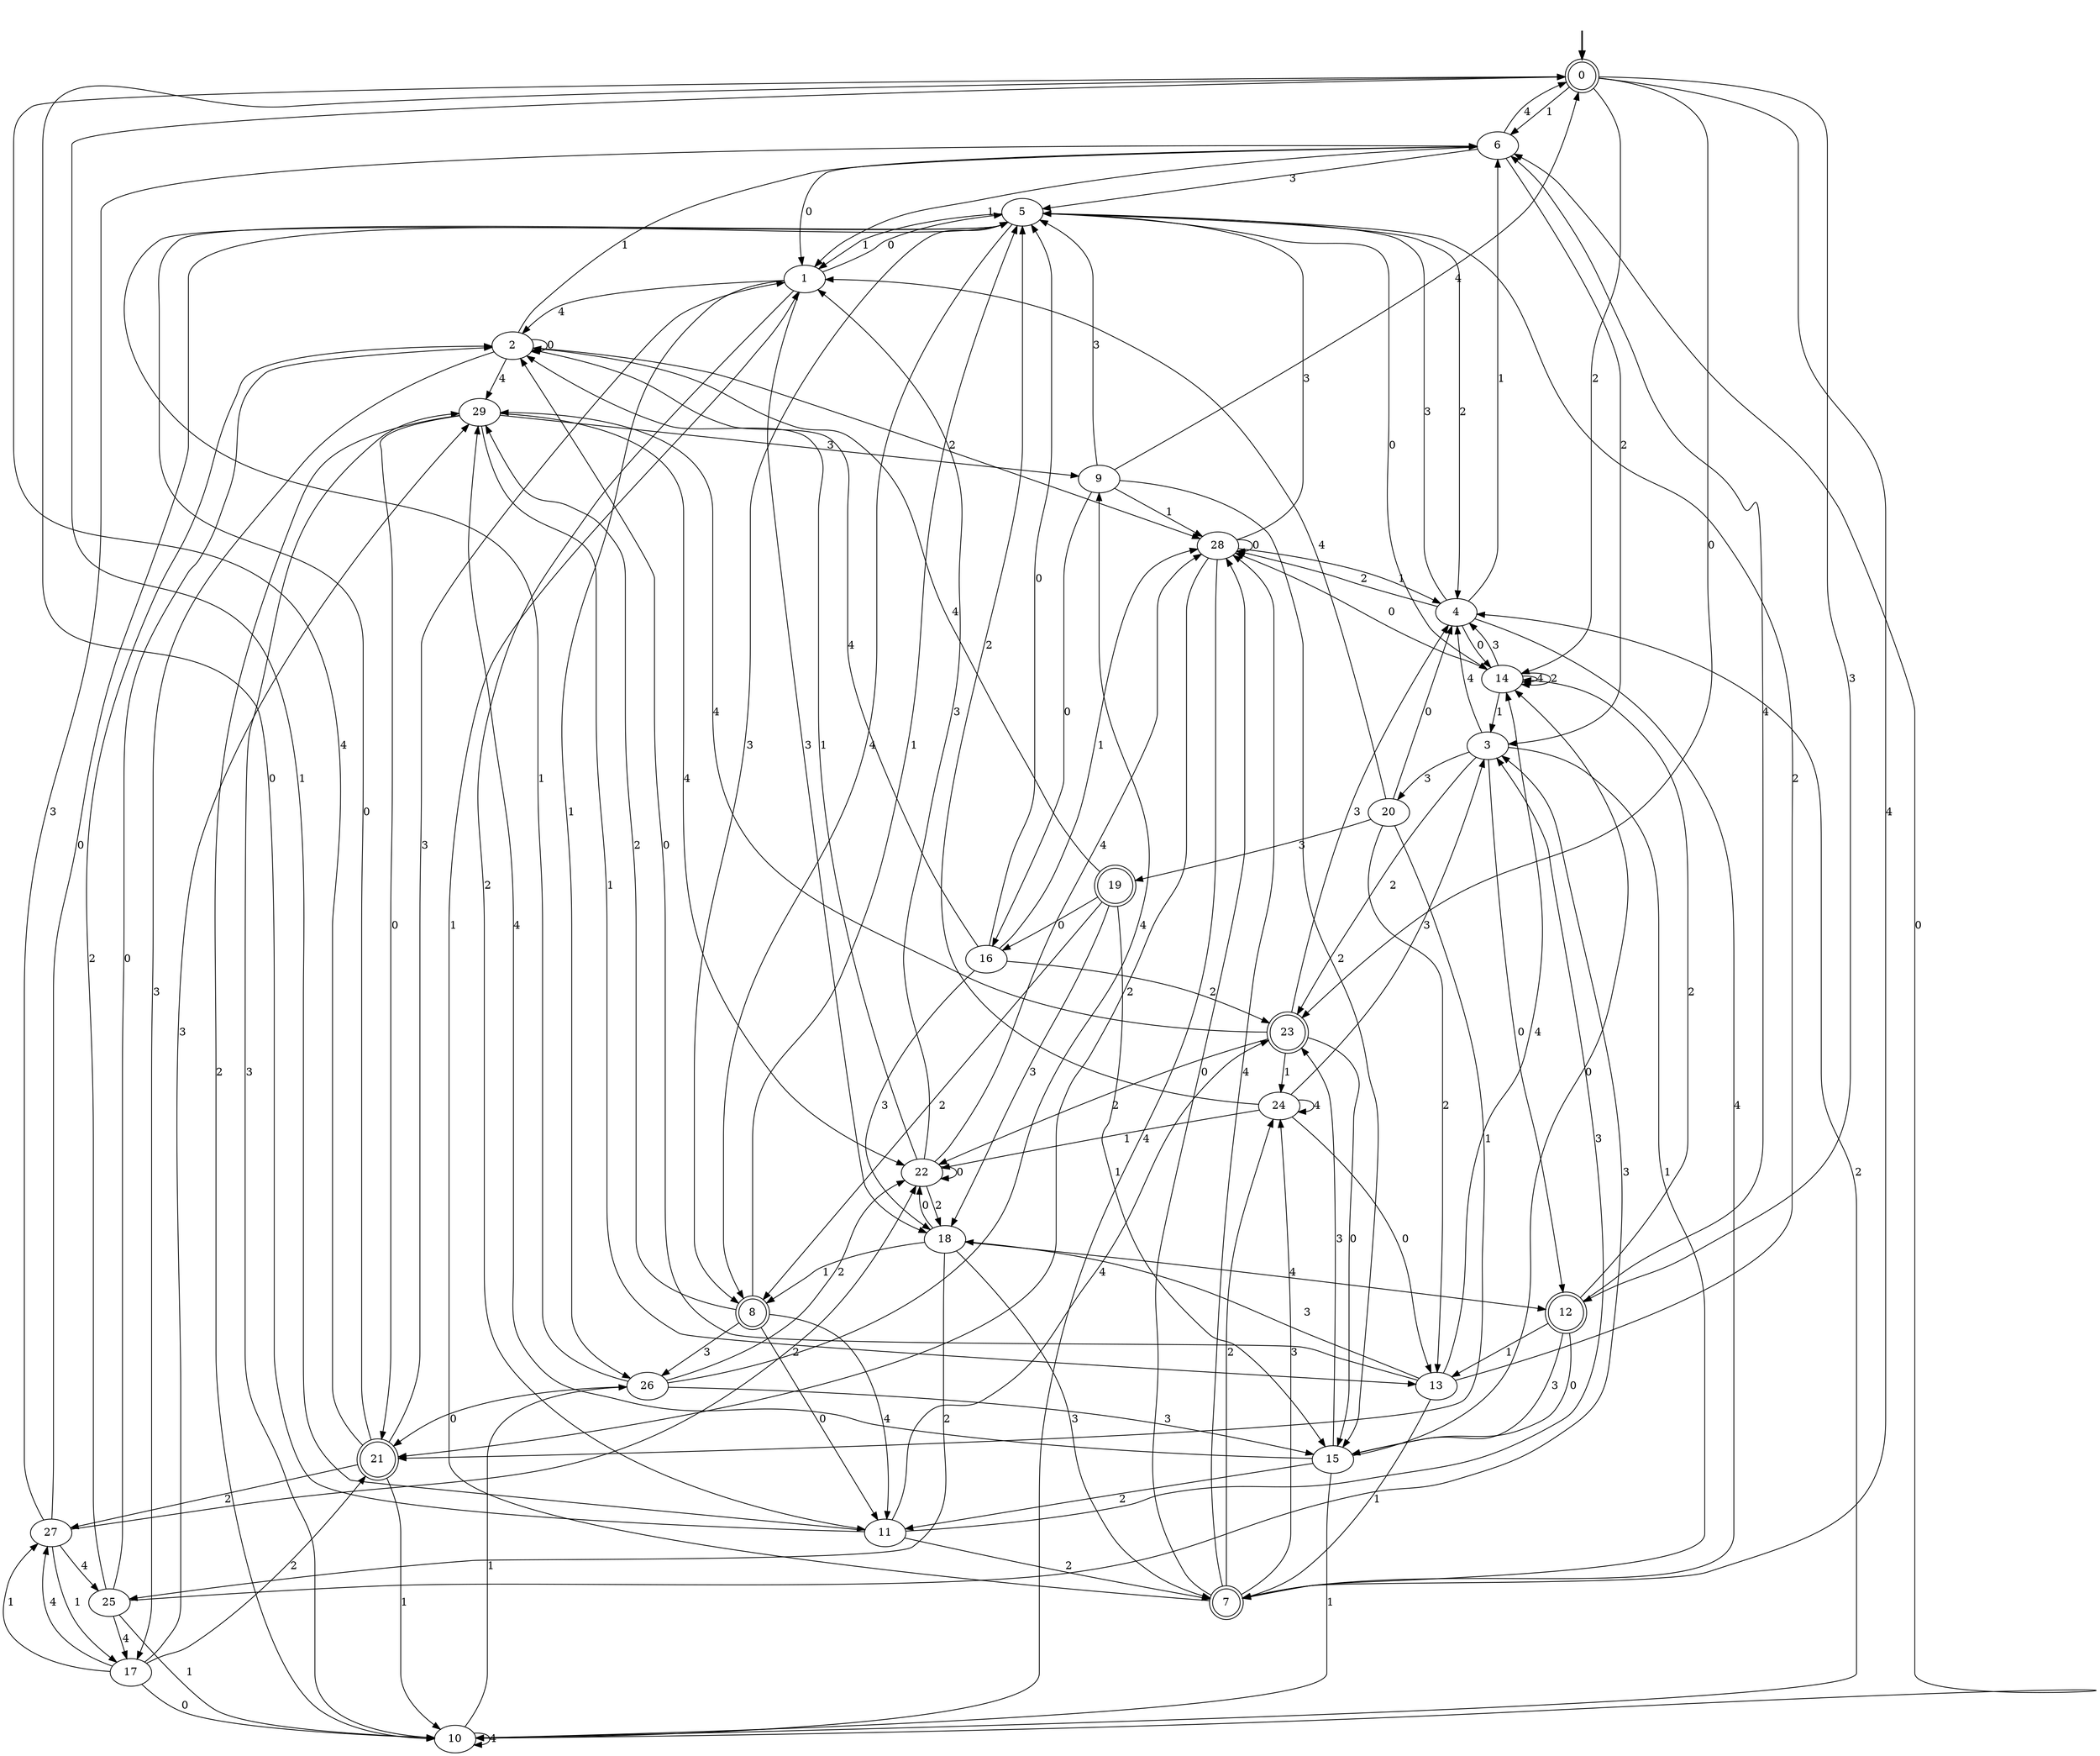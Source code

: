 digraph {
	fake [style=invisible]
	0 [root=true shape=doublecircle]
	1
	2
	3
	4
	5
	6
	7 [shape=doublecircle]
	8 [shape=doublecircle]
	9
	10
	11
	12 [shape=doublecircle]
	13
	14
	15
	16
	17
	18
	19 [shape=doublecircle]
	20
	21 [shape=doublecircle]
	22
	23 [shape=doublecircle]
	24
	25
	26
	27
	28
	29
	fake -> 0 [style=bold]
	28 -> 21 [label=2]
	10 -> 29 [label=3]
	19 -> 8 [label=2]
	6 -> 0 [label=4]
	15 -> 10 [label=1]
	10 -> 4 [label=2]
	3 -> 12 [label=0]
	8 -> 11 [label=4]
	16 -> 18 [label=3]
	20 -> 19 [label=3]
	4 -> 5 [label=3]
	6 -> 5 [label=3]
	19 -> 15 [label=1]
	23 -> 4 [label=3]
	12 -> 15 [label=3]
	4 -> 6 [label=1]
	0 -> 14 [label=2]
	3 -> 20 [label=3]
	11 -> 23 [label=4]
	19 -> 2 [label=4]
	16 -> 5 [label=0]
	17 -> 10 [label=0]
	22 -> 18 [label=2]
	21 -> 10 [label=1]
	7 -> 28 [label=0]
	4 -> 28 [label=2]
	6 -> 3 [label=2]
	2 -> 6 [label=1]
	29 -> 9 [label=3]
	2 -> 2 [label=0]
	25 -> 2 [label=0]
	27 -> 17 [label=1]
	24 -> 24 [label=4]
	18 -> 7 [label=3]
	2 -> 28 [label=2]
	14 -> 4 [label=3]
	11 -> 7 [label=2]
	18 -> 22 [label=0]
	26 -> 5 [label=1]
	4 -> 7 [label=4]
	8 -> 5 [label=1]
	17 -> 29 [label=3]
	24 -> 3 [label=3]
	20 -> 4 [label=0]
	15 -> 11 [label=2]
	27 -> 25 [label=4]
	10 -> 26 [label=1]
	22 -> 2 [label=1]
	13 -> 2 [label=0]
	5 -> 8 [label=3]
	14 -> 28 [label=0]
	23 -> 22 [label=2]
	25 -> 3 [label=3]
	22 -> 1 [label=3]
	24 -> 22 [label=1]
	15 -> 14 [label=0]
	5 -> 14 [label=0]
	6 -> 1 [label=0]
	5 -> 4 [label=2]
	12 -> 6 [label=4]
	0 -> 23 [label=0]
	7 -> 24 [label=2]
	13 -> 14 [label=4]
	7 -> 24 [label=3]
	22 -> 28 [label=4]
	5 -> 8 [label=4]
	11 -> 0 [label=1]
	18 -> 25 [label=2]
	19 -> 18 [label=3]
	20 -> 21 [label=1]
	21 -> 5 [label=0]
	29 -> 22 [label=4]
	7 -> 28 [label=4]
	28 -> 28 [label=0]
	1 -> 26 [label=1]
	24 -> 13 [label=0]
	13 -> 5 [label=2]
	16 -> 28 [label=1]
	14 -> 14 [label=4]
	23 -> 24 [label=1]
	27 -> 6 [label=3]
	17 -> 27 [label=1]
	28 -> 10 [label=4]
	9 -> 16 [label=0]
	1 -> 18 [label=3]
	25 -> 10 [label=1]
	26 -> 15 [label=3]
	23 -> 29 [label=4]
	12 -> 15 [label=0]
	9 -> 15 [label=2]
	24 -> 5 [label=2]
	27 -> 5 [label=0]
	0 -> 6 [label=1]
	21 -> 27 [label=2]
	12 -> 14 [label=2]
	11 -> 0 [label=0]
	18 -> 12 [label=4]
	26 -> 21 [label=0]
	14 -> 3 [label=1]
	27 -> 22 [label=2]
	7 -> 1 [label=1]
	10 -> 6 [label=0]
	16 -> 2 [label=4]
	29 -> 13 [label=1]
	21 -> 0 [label=4]
	8 -> 29 [label=2]
	23 -> 15 [label=0]
	9 -> 0 [label=4]
	8 -> 26 [label=3]
	13 -> 7 [label=1]
	3 -> 7 [label=1]
	13 -> 18 [label=3]
	1 -> 2 [label=4]
	20 -> 13 [label=2]
	29 -> 21 [label=0]
	5 -> 1 [label=1]
	3 -> 4 [label=4]
	26 -> 22 [label=2]
	25 -> 17 [label=4]
	21 -> 1 [label=3]
	28 -> 4 [label=1]
	0 -> 12 [label=3]
	17 -> 27 [label=4]
	12 -> 13 [label=1]
	2 -> 29 [label=4]
	29 -> 10 [label=2]
	0 -> 7 [label=4]
	3 -> 23 [label=2]
	16 -> 23 [label=2]
	28 -> 5 [label=3]
	15 -> 23 [label=3]
	1 -> 11 [label=2]
	4 -> 14 [label=0]
	22 -> 22 [label=0]
	11 -> 3 [label=3]
	25 -> 2 [label=2]
	20 -> 1 [label=4]
	9 -> 28 [label=1]
	10 -> 10 [label=4]
	1 -> 5 [label=0]
	2 -> 17 [label=3]
	14 -> 14 [label=2]
	6 -> 1 [label=1]
	19 -> 16 [label=0]
	17 -> 21 [label=2]
	26 -> 9 [label=4]
	15 -> 29 [label=4]
	18 -> 8 [label=1]
	9 -> 5 [label=3]
	8 -> 11 [label=0]
}
